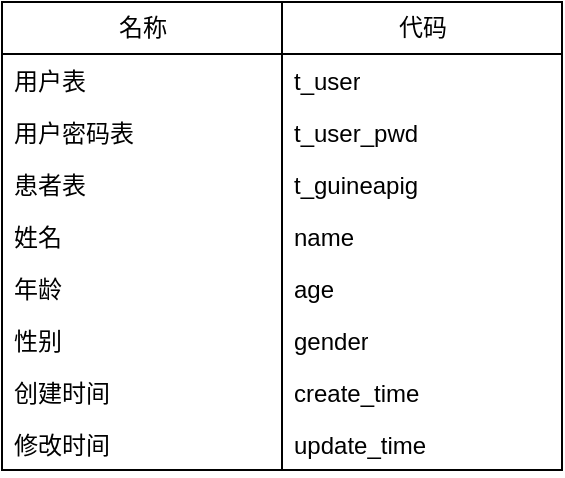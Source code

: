 <mxfile version="22.0.6" type="github">
  <diagram name="第 1 页" id="Xe1pB6meQSkK-j4XHBtU">
    <mxGraphModel dx="2074" dy="1078" grid="1" gridSize="10" guides="1" tooltips="1" connect="1" arrows="1" fold="1" page="1" pageScale="1" pageWidth="827" pageHeight="1169" math="0" shadow="0">
      <root>
        <mxCell id="0" />
        <mxCell id="1" parent="0" />
        <mxCell id="cDC-rEibhUDbCsf9VFTT-102" value="名称" style="swimlane;fontStyle=0;childLayout=stackLayout;horizontal=1;startSize=26;fillColor=none;horizontalStack=0;resizeParent=1;resizeParentMax=0;resizeLast=0;collapsible=1;marginBottom=0;html=1;strokeColor=default;align=center;verticalAlign=middle;fontFamily=Helvetica;fontSize=12;fontColor=default;" vertex="1" parent="1">
          <mxGeometry x="274" y="80" width="140" height="234" as="geometry" />
        </mxCell>
        <mxCell id="cDC-rEibhUDbCsf9VFTT-103" value="用户表&#x9;" style="text;strokeColor=none;fillColor=none;align=left;verticalAlign=top;spacingLeft=4;spacingRight=4;overflow=hidden;rotatable=0;points=[[0,0.5],[1,0.5]];portConstraint=eastwest;whiteSpace=wrap;html=1;fontSize=12;fontFamily=Helvetica;fontColor=default;" vertex="1" parent="cDC-rEibhUDbCsf9VFTT-102">
          <mxGeometry y="26" width="140" height="26" as="geometry" />
        </mxCell>
        <mxCell id="cDC-rEibhUDbCsf9VFTT-106" value="用户密码表" style="text;strokeColor=none;fillColor=none;align=left;verticalAlign=top;spacingLeft=4;spacingRight=4;overflow=hidden;rotatable=0;points=[[0,0.5],[1,0.5]];portConstraint=eastwest;whiteSpace=wrap;html=1;fontSize=12;fontFamily=Helvetica;fontColor=default;" vertex="1" parent="cDC-rEibhUDbCsf9VFTT-102">
          <mxGeometry y="52" width="140" height="26" as="geometry" />
        </mxCell>
        <mxCell id="cDC-rEibhUDbCsf9VFTT-104" value="患者表" style="text;strokeColor=none;fillColor=none;align=left;verticalAlign=top;spacingLeft=4;spacingRight=4;overflow=hidden;rotatable=0;points=[[0,0.5],[1,0.5]];portConstraint=eastwest;whiteSpace=wrap;html=1;fontSize=12;fontFamily=Helvetica;fontColor=default;" vertex="1" parent="cDC-rEibhUDbCsf9VFTT-102">
          <mxGeometry y="78" width="140" height="26" as="geometry" />
        </mxCell>
        <mxCell id="cDC-rEibhUDbCsf9VFTT-108" value="姓名" style="text;strokeColor=none;fillColor=none;align=left;verticalAlign=top;spacingLeft=4;spacingRight=4;overflow=hidden;rotatable=0;points=[[0,0.5],[1,0.5]];portConstraint=eastwest;whiteSpace=wrap;html=1;fontSize=12;fontFamily=Helvetica;fontColor=default;" vertex="1" parent="cDC-rEibhUDbCsf9VFTT-102">
          <mxGeometry y="104" width="140" height="26" as="geometry" />
        </mxCell>
        <mxCell id="cDC-rEibhUDbCsf9VFTT-109" value="年龄" style="text;strokeColor=none;fillColor=none;align=left;verticalAlign=top;spacingLeft=4;spacingRight=4;overflow=hidden;rotatable=0;points=[[0,0.5],[1,0.5]];portConstraint=eastwest;whiteSpace=wrap;html=1;fontSize=12;fontFamily=Helvetica;fontColor=default;" vertex="1" parent="cDC-rEibhUDbCsf9VFTT-102">
          <mxGeometry y="130" width="140" height="26" as="geometry" />
        </mxCell>
        <mxCell id="cDC-rEibhUDbCsf9VFTT-107" value="性别" style="text;strokeColor=none;fillColor=none;align=left;verticalAlign=top;spacingLeft=4;spacingRight=4;overflow=hidden;rotatable=0;points=[[0,0.5],[1,0.5]];portConstraint=eastwest;whiteSpace=wrap;html=1;fontSize=12;fontFamily=Helvetica;fontColor=default;" vertex="1" parent="cDC-rEibhUDbCsf9VFTT-102">
          <mxGeometry y="156" width="140" height="26" as="geometry" />
        </mxCell>
        <mxCell id="cDC-rEibhUDbCsf9VFTT-110" value="创建时间" style="text;strokeColor=none;fillColor=none;align=left;verticalAlign=top;spacingLeft=4;spacingRight=4;overflow=hidden;rotatable=0;points=[[0,0.5],[1,0.5]];portConstraint=eastwest;whiteSpace=wrap;html=1;fontSize=12;fontFamily=Helvetica;fontColor=default;" vertex="1" parent="cDC-rEibhUDbCsf9VFTT-102">
          <mxGeometry y="182" width="140" height="26" as="geometry" />
        </mxCell>
        <mxCell id="cDC-rEibhUDbCsf9VFTT-105" value="修改时间" style="text;strokeColor=none;fillColor=none;align=left;verticalAlign=top;spacingLeft=4;spacingRight=4;overflow=hidden;rotatable=0;points=[[0,0.5],[1,0.5]];portConstraint=eastwest;whiteSpace=wrap;html=1;fontSize=12;fontFamily=Helvetica;fontColor=default;" vertex="1" parent="cDC-rEibhUDbCsf9VFTT-102">
          <mxGeometry y="208" width="140" height="26" as="geometry" />
        </mxCell>
        <mxCell id="cDC-rEibhUDbCsf9VFTT-111" value="代码" style="swimlane;fontStyle=0;childLayout=stackLayout;horizontal=1;startSize=26;fillColor=none;horizontalStack=0;resizeParent=1;resizeParentMax=0;resizeLast=0;collapsible=1;marginBottom=0;html=1;strokeColor=default;align=center;verticalAlign=middle;fontFamily=Helvetica;fontSize=12;fontColor=default;" vertex="1" parent="1">
          <mxGeometry x="414" y="80" width="140" height="234" as="geometry" />
        </mxCell>
        <mxCell id="cDC-rEibhUDbCsf9VFTT-112" value="t_user" style="text;strokeColor=none;fillColor=none;align=left;verticalAlign=top;spacingLeft=4;spacingRight=4;overflow=hidden;rotatable=0;points=[[0,0.5],[1,0.5]];portConstraint=eastwest;whiteSpace=wrap;html=1;fontSize=12;fontFamily=Helvetica;fontColor=default;" vertex="1" parent="cDC-rEibhUDbCsf9VFTT-111">
          <mxGeometry y="26" width="140" height="26" as="geometry" />
        </mxCell>
        <mxCell id="cDC-rEibhUDbCsf9VFTT-113" value="t_user_pwd" style="text;strokeColor=none;fillColor=none;align=left;verticalAlign=top;spacingLeft=4;spacingRight=4;overflow=hidden;rotatable=0;points=[[0,0.5],[1,0.5]];portConstraint=eastwest;whiteSpace=wrap;html=1;fontSize=12;fontFamily=Helvetica;fontColor=default;" vertex="1" parent="cDC-rEibhUDbCsf9VFTT-111">
          <mxGeometry y="52" width="140" height="26" as="geometry" />
        </mxCell>
        <mxCell id="cDC-rEibhUDbCsf9VFTT-114" value="t_guineapig" style="text;strokeColor=none;fillColor=none;align=left;verticalAlign=top;spacingLeft=4;spacingRight=4;overflow=hidden;rotatable=0;points=[[0,0.5],[1,0.5]];portConstraint=eastwest;whiteSpace=wrap;html=1;fontSize=12;fontFamily=Helvetica;fontColor=default;" vertex="1" parent="cDC-rEibhUDbCsf9VFTT-111">
          <mxGeometry y="78" width="140" height="26" as="geometry" />
        </mxCell>
        <mxCell id="cDC-rEibhUDbCsf9VFTT-115" value="&lt;div&gt;name&lt;/div&gt;" style="text;strokeColor=none;fillColor=none;align=left;verticalAlign=top;spacingLeft=4;spacingRight=4;overflow=hidden;rotatable=0;points=[[0,0.5],[1,0.5]];portConstraint=eastwest;whiteSpace=wrap;html=1;fontSize=12;fontFamily=Helvetica;fontColor=default;" vertex="1" parent="cDC-rEibhUDbCsf9VFTT-111">
          <mxGeometry y="104" width="140" height="26" as="geometry" />
        </mxCell>
        <mxCell id="cDC-rEibhUDbCsf9VFTT-116" value="age" style="text;strokeColor=none;fillColor=none;align=left;verticalAlign=top;spacingLeft=4;spacingRight=4;overflow=hidden;rotatable=0;points=[[0,0.5],[1,0.5]];portConstraint=eastwest;whiteSpace=wrap;html=1;fontSize=12;fontFamily=Helvetica;fontColor=default;" vertex="1" parent="cDC-rEibhUDbCsf9VFTT-111">
          <mxGeometry y="130" width="140" height="26" as="geometry" />
        </mxCell>
        <mxCell id="cDC-rEibhUDbCsf9VFTT-117" value="gender" style="text;strokeColor=none;fillColor=none;align=left;verticalAlign=top;spacingLeft=4;spacingRight=4;overflow=hidden;rotatable=0;points=[[0,0.5],[1,0.5]];portConstraint=eastwest;whiteSpace=wrap;html=1;fontSize=12;fontFamily=Helvetica;fontColor=default;" vertex="1" parent="cDC-rEibhUDbCsf9VFTT-111">
          <mxGeometry y="156" width="140" height="26" as="geometry" />
        </mxCell>
        <mxCell id="cDC-rEibhUDbCsf9VFTT-118" value="create_time" style="text;strokeColor=none;fillColor=none;align=left;verticalAlign=top;spacingLeft=4;spacingRight=4;overflow=hidden;rotatable=0;points=[[0,0.5],[1,0.5]];portConstraint=eastwest;whiteSpace=wrap;html=1;fontSize=12;fontFamily=Helvetica;fontColor=default;" vertex="1" parent="cDC-rEibhUDbCsf9VFTT-111">
          <mxGeometry y="182" width="140" height="26" as="geometry" />
        </mxCell>
        <mxCell id="cDC-rEibhUDbCsf9VFTT-119" value="update_time" style="text;strokeColor=none;fillColor=none;align=left;verticalAlign=top;spacingLeft=4;spacingRight=4;overflow=hidden;rotatable=0;points=[[0,0.5],[1,0.5]];portConstraint=eastwest;whiteSpace=wrap;html=1;fontSize=12;fontFamily=Helvetica;fontColor=default;" vertex="1" parent="cDC-rEibhUDbCsf9VFTT-111">
          <mxGeometry y="208" width="140" height="26" as="geometry" />
        </mxCell>
      </root>
    </mxGraphModel>
  </diagram>
</mxfile>
